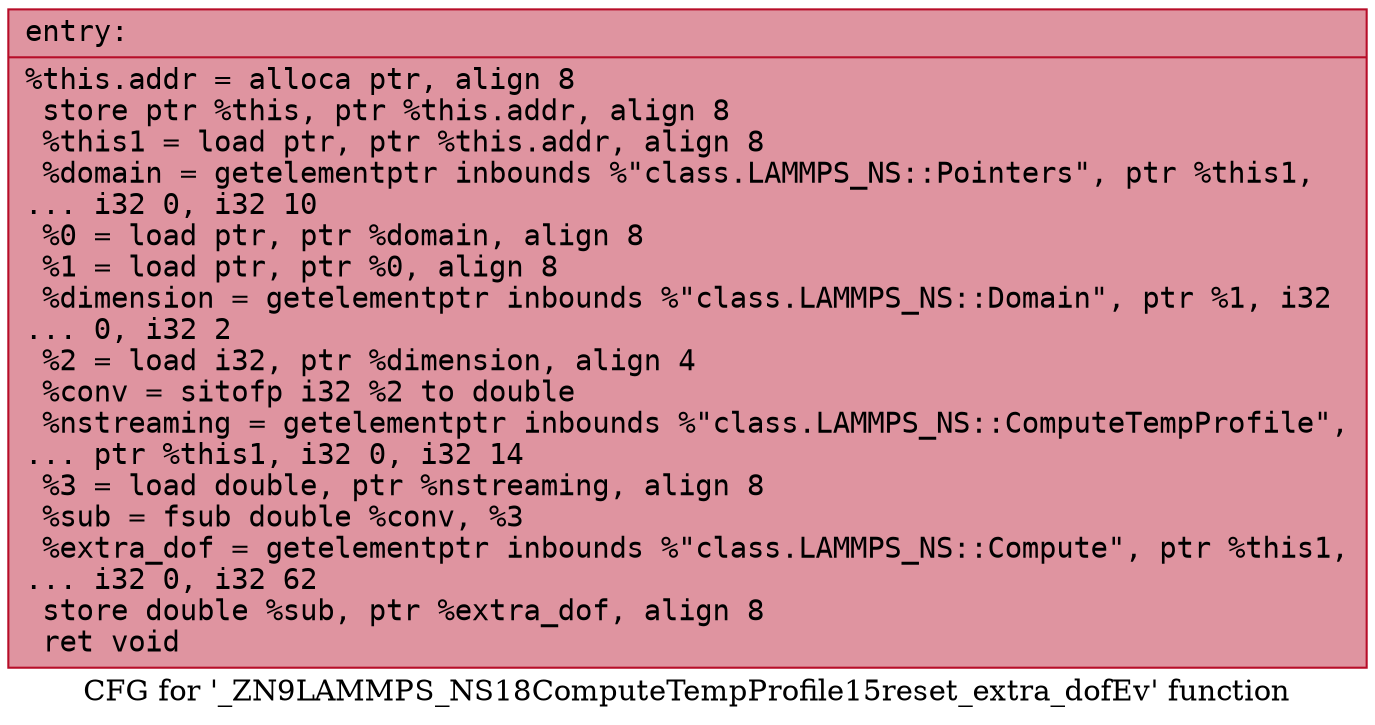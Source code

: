 digraph "CFG for '_ZN9LAMMPS_NS18ComputeTempProfile15reset_extra_dofEv' function" {
	label="CFG for '_ZN9LAMMPS_NS18ComputeTempProfile15reset_extra_dofEv' function";

	Node0x5623988006d0 [shape=record,color="#b70d28ff", style=filled, fillcolor="#b70d2870" fontname="Courier",label="{entry:\l|  %this.addr = alloca ptr, align 8\l  store ptr %this, ptr %this.addr, align 8\l  %this1 = load ptr, ptr %this.addr, align 8\l  %domain = getelementptr inbounds %\"class.LAMMPS_NS::Pointers\", ptr %this1,\l... i32 0, i32 10\l  %0 = load ptr, ptr %domain, align 8\l  %1 = load ptr, ptr %0, align 8\l  %dimension = getelementptr inbounds %\"class.LAMMPS_NS::Domain\", ptr %1, i32\l... 0, i32 2\l  %2 = load i32, ptr %dimension, align 4\l  %conv = sitofp i32 %2 to double\l  %nstreaming = getelementptr inbounds %\"class.LAMMPS_NS::ComputeTempProfile\",\l... ptr %this1, i32 0, i32 14\l  %3 = load double, ptr %nstreaming, align 8\l  %sub = fsub double %conv, %3\l  %extra_dof = getelementptr inbounds %\"class.LAMMPS_NS::Compute\", ptr %this1,\l... i32 0, i32 62\l  store double %sub, ptr %extra_dof, align 8\l  ret void\l}"];
}
